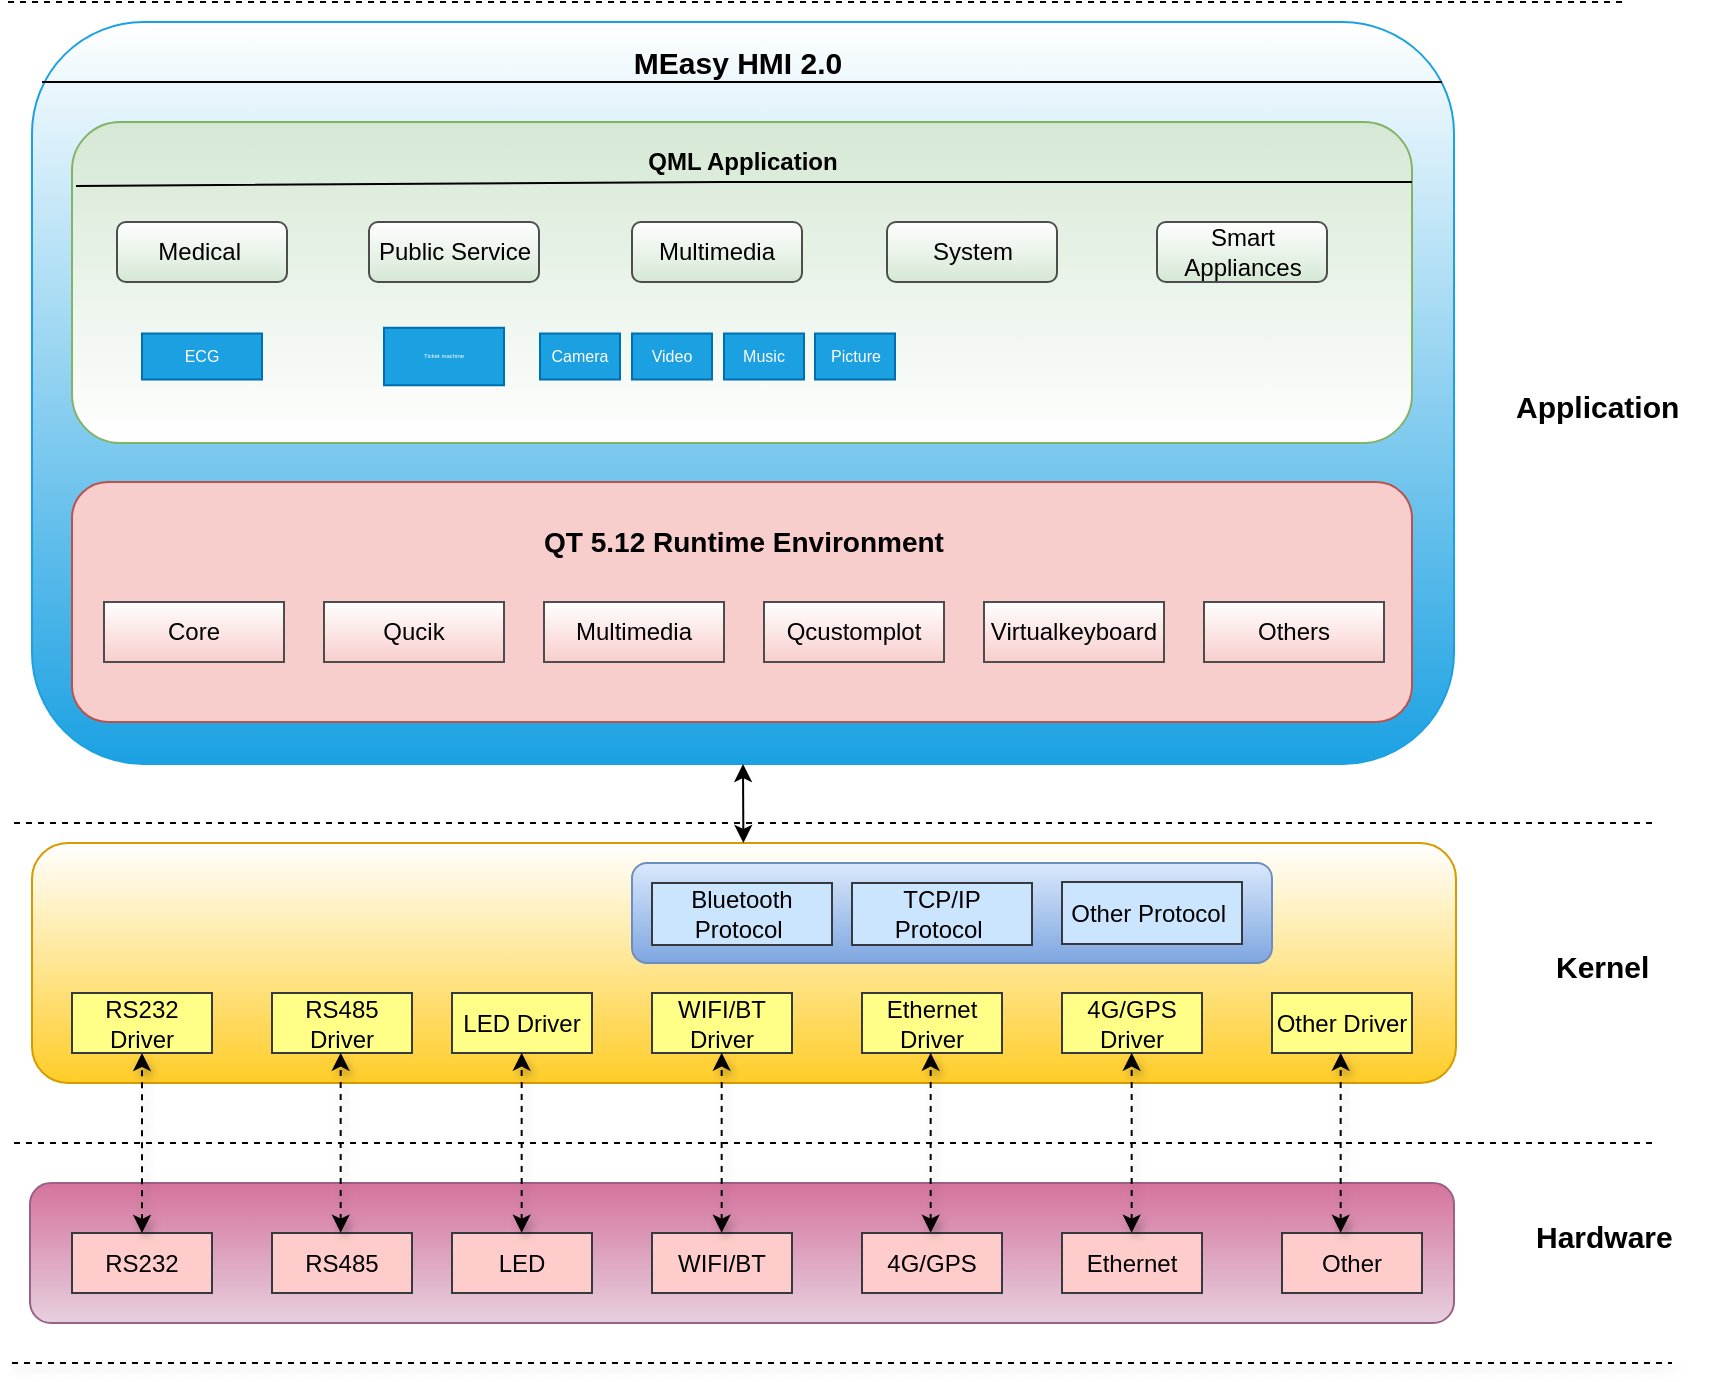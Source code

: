 <mxfile version="12.9.14" type="github">
  <diagram id="WmeTKDI0ov2D66W9k7iv" name="第 1 页">
    <mxGraphModel dx="1038" dy="499" grid="1" gridSize="10" guides="1" tooltips="1" connect="1" arrows="1" fold="1" page="1" pageScale="1" pageWidth="1654" pageHeight="2336" math="0" shadow="0">
      <root>
        <mxCell id="0" />
        <mxCell id="1" parent="0" />
        <mxCell id="2YWFpv4NdZ1Yad-ay4ea-1" value="" style="rounded=1;whiteSpace=wrap;html=1;fillColor=#e6d0de;strokeColor=#996185;gradientDirection=north;gradientColor=#d5739d;" parent="1" vertex="1">
          <mxGeometry x="24" y="670.5" width="712" height="70" as="geometry" />
        </mxCell>
        <mxCell id="2YWFpv4NdZ1Yad-ay4ea-2" value="" style="rounded=1;whiteSpace=wrap;html=1;fillColor=#ffcd28;strokeColor=#d79b00;gradientDirection=north;gradientColor=#ffffff;" parent="1" vertex="1">
          <mxGeometry x="25" y="500.5" width="712" height="120" as="geometry" />
        </mxCell>
        <mxCell id="2YWFpv4NdZ1Yad-ay4ea-3" value="" style="rounded=1;whiteSpace=wrap;html=1;fillColor=#1ba1e2;strokeColor=#1ba1e2;gradientDirection=north;fontColor=#ffffff;gradientColor=#ffffff;" parent="1" vertex="1">
          <mxGeometry x="25" y="90" width="711" height="371" as="geometry" />
        </mxCell>
        <mxCell id="2YWFpv4NdZ1Yad-ay4ea-4" value="" style="endArrow=none;dashed=1;html=1;shadow=0;rounded=1;comic=0;align=center;verticalAlign=bottom;horizontal=1;jumpStyle=sharp;" parent="1" edge="1">
          <mxGeometry width="50" height="50" relative="1" as="geometry">
            <mxPoint x="820" y="80" as="sourcePoint" />
            <mxPoint x="10" y="80" as="targetPoint" />
            <Array as="points" />
          </mxGeometry>
        </mxCell>
        <mxCell id="2YWFpv4NdZ1Yad-ay4ea-5" value="" style="endArrow=none;dashed=1;html=1;shadow=0;rounded=1;comic=0;align=center;verticalAlign=bottom;horizontal=1;jumpStyle=sharp;" parent="1" edge="1">
          <mxGeometry width="50" height="50" relative="1" as="geometry">
            <mxPoint x="835" y="490.5" as="sourcePoint" />
            <mxPoint x="15" y="490.5" as="targetPoint" />
            <Array as="points" />
          </mxGeometry>
        </mxCell>
        <mxCell id="2YWFpv4NdZ1Yad-ay4ea-6" value="" style="endArrow=none;dashed=1;html=1;shadow=0;rounded=1;comic=0;align=center;verticalAlign=bottom;horizontal=1;jumpStyle=sharp;" parent="1" edge="1">
          <mxGeometry width="50" height="50" relative="1" as="geometry">
            <mxPoint x="835" y="650.5" as="sourcePoint" />
            <mxPoint x="15" y="650.5" as="targetPoint" />
          </mxGeometry>
        </mxCell>
        <mxCell id="2YWFpv4NdZ1Yad-ay4ea-7" value="" style="endArrow=none;dashed=1;html=1;shadow=1;align=center;" parent="1" edge="1">
          <mxGeometry width="50" height="50" relative="1" as="geometry">
            <mxPoint x="15" y="760.5" as="sourcePoint" />
            <mxPoint x="845" y="760.5" as="targetPoint" />
          </mxGeometry>
        </mxCell>
        <mxCell id="2YWFpv4NdZ1Yad-ay4ea-8" value="RS232" style="rounded=0;whiteSpace=wrap;html=1;fillColor=#ffcccc;strokeColor=#36393d;" parent="1" vertex="1">
          <mxGeometry x="45" y="695.5" width="70" height="30" as="geometry" />
        </mxCell>
        <mxCell id="2YWFpv4NdZ1Yad-ay4ea-9" value="RS485" style="rounded=0;whiteSpace=wrap;html=1;fillColor=#ffcccc;strokeColor=#36393d;" parent="1" vertex="1">
          <mxGeometry x="145" y="695.5" width="70" height="30" as="geometry" />
        </mxCell>
        <mxCell id="2YWFpv4NdZ1Yad-ay4ea-10" value="LED" style="rounded=0;whiteSpace=wrap;html=1;fillColor=#ffcccc;strokeColor=#36393d;" parent="1" vertex="1">
          <mxGeometry x="235" y="695.5" width="70" height="30" as="geometry" />
        </mxCell>
        <mxCell id="2YWFpv4NdZ1Yad-ay4ea-11" value="WIFI/BT" style="rounded=0;whiteSpace=wrap;html=1;fillColor=#ffcccc;strokeColor=#36393d;" parent="1" vertex="1">
          <mxGeometry x="335" y="695.5" width="70" height="30" as="geometry" />
        </mxCell>
        <mxCell id="2YWFpv4NdZ1Yad-ay4ea-12" value="4G/GPS" style="rounded=0;whiteSpace=wrap;html=1;fillColor=#ffcccc;strokeColor=#36393d;" parent="1" vertex="1">
          <mxGeometry x="440" y="695.5" width="70" height="30" as="geometry" />
        </mxCell>
        <mxCell id="2YWFpv4NdZ1Yad-ay4ea-13" value="Ethernet" style="rounded=0;whiteSpace=wrap;html=1;fillColor=#ffcccc;strokeColor=#36393d;" parent="1" vertex="1">
          <mxGeometry x="540" y="695.5" width="70" height="30" as="geometry" />
        </mxCell>
        <mxCell id="2YWFpv4NdZ1Yad-ay4ea-14" value="Other" style="rounded=0;whiteSpace=wrap;html=1;fillColor=#ffcccc;strokeColor=#36393d;" parent="1" vertex="1">
          <mxGeometry x="650" y="695.5" width="70" height="30" as="geometry" />
        </mxCell>
        <mxCell id="2YWFpv4NdZ1Yad-ay4ea-15" value="&lt;font style=&quot;font-size: 15px&quot;&gt;&lt;b&gt;Hardware&lt;/b&gt;&lt;/font&gt;" style="text;html=1;resizable=0;points=[];autosize=1;align=left;verticalAlign=top;spacingTop=-4;strokeWidth=3;" parent="1" vertex="1">
          <mxGeometry x="775" y="685.5" width="80" height="20" as="geometry" />
        </mxCell>
        <mxCell id="2YWFpv4NdZ1Yad-ay4ea-16" value="RS232 Driver" style="rounded=0;whiteSpace=wrap;html=1;fillColor=#ffff88;strokeColor=#36393d;" parent="1" vertex="1">
          <mxGeometry x="45" y="575.5" width="70" height="30" as="geometry" />
        </mxCell>
        <mxCell id="2YWFpv4NdZ1Yad-ay4ea-17" value="RS485 Driver" style="rounded=0;whiteSpace=wrap;html=1;fillColor=#ffff88;strokeColor=#36393d;" parent="1" vertex="1">
          <mxGeometry x="145" y="575.5" width="70" height="30" as="geometry" />
        </mxCell>
        <mxCell id="2YWFpv4NdZ1Yad-ay4ea-18" value="LED Driver" style="rounded=0;whiteSpace=wrap;html=1;fillColor=#ffff88;strokeColor=#36393d;" parent="1" vertex="1">
          <mxGeometry x="235" y="575.5" width="70" height="30" as="geometry" />
        </mxCell>
        <mxCell id="2YWFpv4NdZ1Yad-ay4ea-19" value="WIFI/BT Driver" style="rounded=0;whiteSpace=wrap;html=1;fillColor=#ffff88;strokeColor=#36393d;" parent="1" vertex="1">
          <mxGeometry x="335" y="575.5" width="70" height="30" as="geometry" />
        </mxCell>
        <mxCell id="2YWFpv4NdZ1Yad-ay4ea-20" value="4G/GPS Driver" style="rounded=0;whiteSpace=wrap;html=1;fillColor=#ffff88;strokeColor=#36393d;" parent="1" vertex="1">
          <mxGeometry x="540" y="575.5" width="70" height="30" as="geometry" />
        </mxCell>
        <mxCell id="2YWFpv4NdZ1Yad-ay4ea-21" value="Ethernet Driver" style="rounded=0;whiteSpace=wrap;html=1;fillColor=#ffff88;strokeColor=#36393d;" parent="1" vertex="1">
          <mxGeometry x="440" y="575.5" width="70" height="30" as="geometry" />
        </mxCell>
        <mxCell id="2YWFpv4NdZ1Yad-ay4ea-22" value="Other Driver" style="rounded=0;whiteSpace=wrap;html=1;fillColor=#ffff88;strokeColor=#36393d;" parent="1" vertex="1">
          <mxGeometry x="645" y="575.5" width="70" height="30" as="geometry" />
        </mxCell>
        <mxCell id="2YWFpv4NdZ1Yad-ay4ea-23" value="" style="rounded=1;whiteSpace=wrap;html=1;gradientColor=#7ea6e0;fillColor=#dae8fc;strokeColor=#6c8ebf;" parent="1" vertex="1">
          <mxGeometry x="325" y="510.5" width="320" height="50" as="geometry" />
        </mxCell>
        <mxCell id="2YWFpv4NdZ1Yad-ay4ea-24" value="Bluetooth Protocol&amp;nbsp;" style="rounded=0;whiteSpace=wrap;html=1;fillColor=#cce5ff;strokeColor=#36393d;" parent="1" vertex="1">
          <mxGeometry x="335" y="520.5" width="90" height="31" as="geometry" />
        </mxCell>
        <mxCell id="2YWFpv4NdZ1Yad-ay4ea-25" value="TCP/IP Protocol&amp;nbsp;" style="rounded=0;whiteSpace=wrap;html=1;fillColor=#cce5ff;strokeColor=#36393d;" parent="1" vertex="1">
          <mxGeometry x="435" y="520.5" width="90" height="31" as="geometry" />
        </mxCell>
        <mxCell id="2YWFpv4NdZ1Yad-ay4ea-26" value="Other Protocol&amp;nbsp;" style="rounded=0;whiteSpace=wrap;html=1;fillColor=#cce5ff;strokeColor=#36393d;" parent="1" vertex="1">
          <mxGeometry x="540" y="520" width="90" height="31" as="geometry" />
        </mxCell>
        <mxCell id="2YWFpv4NdZ1Yad-ay4ea-31" value="&lt;div&gt;&lt;br&gt;&lt;/div&gt;" style="rounded=1;whiteSpace=wrap;html=1;fillColor=#f8cecc;strokeColor=#b85450;align=center;" parent="1" vertex="1">
          <mxGeometry x="45" y="320" width="670" height="120" as="geometry" />
        </mxCell>
        <mxCell id="2YWFpv4NdZ1Yad-ay4ea-32" value="" style="rounded=1;whiteSpace=wrap;html=1;fillColor=#d5e8d4;strokeColor=#82b366;gradientColor=#ffffff;" parent="1" vertex="1">
          <mxGeometry x="45" y="140" width="670" height="160.5" as="geometry" />
        </mxCell>
        <mxCell id="2YWFpv4NdZ1Yad-ay4ea-33" value="" style="endArrow=classic;startArrow=classic;html=1;shadow=1;dashed=1;align=center;entryX=0.5;entryY=1;exitX=0.5;exitY=0;" parent="1" source="2YWFpv4NdZ1Yad-ay4ea-8" target="2YWFpv4NdZ1Yad-ay4ea-16" edge="1">
          <mxGeometry width="50" height="50" relative="1" as="geometry">
            <mxPoint x="55" y="680.5" as="sourcePoint" />
            <mxPoint x="105" y="630.5" as="targetPoint" />
          </mxGeometry>
        </mxCell>
        <mxCell id="2YWFpv4NdZ1Yad-ay4ea-34" value="" style="endArrow=classic;startArrow=classic;html=1;shadow=1;dashed=1;align=center;entryX=0.5;entryY=1;exitX=0.5;exitY=0;" parent="1" edge="1">
          <mxGeometry width="50" height="50" relative="1" as="geometry">
            <mxPoint x="179.333" y="695.333" as="sourcePoint" />
            <mxPoint x="179.333" y="605.333" as="targetPoint" />
          </mxGeometry>
        </mxCell>
        <mxCell id="2YWFpv4NdZ1Yad-ay4ea-35" value="" style="endArrow=classic;startArrow=classic;html=1;shadow=1;dashed=1;align=center;entryX=0.5;entryY=1;exitX=0.5;exitY=0;" parent="1" edge="1">
          <mxGeometry width="50" height="50" relative="1" as="geometry">
            <mxPoint x="269.833" y="695.333" as="sourcePoint" />
            <mxPoint x="269.833" y="605.333" as="targetPoint" />
          </mxGeometry>
        </mxCell>
        <mxCell id="2YWFpv4NdZ1Yad-ay4ea-36" value="" style="endArrow=classic;startArrow=classic;html=1;shadow=1;dashed=1;align=center;entryX=0.5;entryY=1;exitX=0.5;exitY=0;" parent="1" edge="1">
          <mxGeometry width="50" height="50" relative="1" as="geometry">
            <mxPoint x="369.833" y="695.333" as="sourcePoint" />
            <mxPoint x="369.833" y="605.333" as="targetPoint" />
          </mxGeometry>
        </mxCell>
        <mxCell id="2YWFpv4NdZ1Yad-ay4ea-37" value="" style="endArrow=classic;startArrow=classic;html=1;shadow=1;dashed=1;align=center;entryX=0.5;entryY=1;exitX=0.5;exitY=0;" parent="1" edge="1">
          <mxGeometry width="50" height="50" relative="1" as="geometry">
            <mxPoint x="474.333" y="695.333" as="sourcePoint" />
            <mxPoint x="474.333" y="605.333" as="targetPoint" />
          </mxGeometry>
        </mxCell>
        <mxCell id="2YWFpv4NdZ1Yad-ay4ea-38" value="" style="endArrow=classic;startArrow=classic;html=1;shadow=1;dashed=1;align=center;entryX=0.5;entryY=1;exitX=0.5;exitY=0;" parent="1" edge="1">
          <mxGeometry width="50" height="50" relative="1" as="geometry">
            <mxPoint x="574.833" y="695.333" as="sourcePoint" />
            <mxPoint x="574.833" y="605.333" as="targetPoint" />
          </mxGeometry>
        </mxCell>
        <mxCell id="2YWFpv4NdZ1Yad-ay4ea-39" value="" style="endArrow=classic;startArrow=classic;html=1;shadow=1;dashed=1;align=center;entryX=0.5;entryY=1;exitX=0.5;exitY=0;" parent="1" edge="1">
          <mxGeometry width="50" height="50" relative="1" as="geometry">
            <mxPoint x="679.333" y="695.333" as="sourcePoint" />
            <mxPoint x="679.333" y="605.333" as="targetPoint" />
          </mxGeometry>
        </mxCell>
        <mxCell id="2YWFpv4NdZ1Yad-ay4ea-40" value="&lt;font style=&quot;font-size: 15px&quot;&gt;&lt;b&gt;Kernel&lt;/b&gt;&lt;/font&gt;" style="text;html=1;resizable=0;points=[];autosize=1;align=left;verticalAlign=top;spacingTop=-4;" parent="1" vertex="1">
          <mxGeometry x="785" y="550.5" width="60" height="20" as="geometry" />
        </mxCell>
        <mxCell id="2YWFpv4NdZ1Yad-ay4ea-41" value="&lt;font style=&quot;font-size: 15px&quot;&gt;&lt;b&gt;Application&lt;/b&gt;&lt;/font&gt;" style="text;html=1;resizable=0;points=[];autosize=1;align=left;verticalAlign=top;spacingTop=-4;" parent="1" vertex="1">
          <mxGeometry x="765" y="270.5" width="100" height="20" as="geometry" />
        </mxCell>
        <mxCell id="2YWFpv4NdZ1Yad-ay4ea-44" value="" style="endArrow=classic;startArrow=classic;html=1;entryX=0.5;entryY=1;" parent="1" source="2YWFpv4NdZ1Yad-ay4ea-2" target="2YWFpv4NdZ1Yad-ay4ea-3" edge="1">
          <mxGeometry width="50" height="50" relative="1" as="geometry">
            <mxPoint x="381" y="479.789" as="sourcePoint" />
            <mxPoint x="381" y="470.5" as="targetPoint" />
          </mxGeometry>
        </mxCell>
        <mxCell id="2YWFpv4NdZ1Yad-ay4ea-54" value="" style="endArrow=none;html=1;exitX=0.003;exitY=0.199;exitDx=0;exitDy=0;exitPerimeter=0;" parent="1" source="2YWFpv4NdZ1Yad-ay4ea-32" edge="1">
          <mxGeometry width="50" height="50" relative="1" as="geometry">
            <mxPoint x="125" y="230.5" as="sourcePoint" />
            <mxPoint x="715" y="170" as="targetPoint" />
            <Array as="points">
              <mxPoint x="380" y="170" />
            </Array>
          </mxGeometry>
        </mxCell>
        <mxCell id="2YWFpv4NdZ1Yad-ay4ea-61" value="&lt;b style=&quot;font-size: 15px&quot;&gt;MEasy HMI 2.0&lt;/b&gt;" style="text;html=1;strokeColor=none;fillColor=none;align=center;verticalAlign=middle;whiteSpace=wrap;rounded=0;fontSize=15;" parent="1" vertex="1">
          <mxGeometry x="312.5" y="100" width="130" height="20" as="geometry" />
        </mxCell>
        <mxCell id="lCJ7xUQNc93nhfFfQ1S8-2" value="&lt;b&gt;&lt;font style=&quot;font-size: 14px&quot;&gt;QT 5.12 Runtime Environment&lt;/font&gt;&lt;/b&gt;" style="text;html=1;strokeColor=none;fillColor=none;align=center;verticalAlign=middle;whiteSpace=wrap;rounded=0;" vertex="1" parent="1">
          <mxGeometry x="220.5" y="340" width="320" height="20" as="geometry" />
        </mxCell>
        <mxCell id="lCJ7xUQNc93nhfFfQ1S8-3" value="Core" style="rounded=0;whiteSpace=wrap;html=1;fillColor=#f8cecc;strokeColor=#4D4D4D;gradientColor=#ffffff;gradientDirection=north;" vertex="1" parent="1">
          <mxGeometry x="61" y="380" width="90" height="30" as="geometry" />
        </mxCell>
        <mxCell id="lCJ7xUQNc93nhfFfQ1S8-4" value="Qucik" style="rounded=0;whiteSpace=wrap;html=1;fillColor=#f8cecc;strokeColor=#4D4D4D;gradientColor=#ffffff;gradientDirection=north;" vertex="1" parent="1">
          <mxGeometry x="171" y="380" width="90" height="30" as="geometry" />
        </mxCell>
        <mxCell id="lCJ7xUQNc93nhfFfQ1S8-5" value="Multimedia" style="rounded=0;whiteSpace=wrap;html=1;fillColor=#f8cecc;strokeColor=#4D4D4D;gradientColor=#ffffff;gradientDirection=north;" vertex="1" parent="1">
          <mxGeometry x="281" y="380" width="90" height="30" as="geometry" />
        </mxCell>
        <mxCell id="lCJ7xUQNc93nhfFfQ1S8-6" value="Qcustomplot" style="rounded=0;whiteSpace=wrap;html=1;fillColor=#f8cecc;strokeColor=#4D4D4D;gradientColor=#ffffff;gradientDirection=north;" vertex="1" parent="1">
          <mxGeometry x="391" y="380" width="90" height="30" as="geometry" />
        </mxCell>
        <mxCell id="lCJ7xUQNc93nhfFfQ1S8-7" value="Virtualkeyboard" style="rounded=0;whiteSpace=wrap;html=1;fillColor=#f8cecc;strokeColor=#4D4D4D;gradientColor=#ffffff;gradientDirection=north;" vertex="1" parent="1">
          <mxGeometry x="501" y="380" width="90" height="30" as="geometry" />
        </mxCell>
        <mxCell id="lCJ7xUQNc93nhfFfQ1S8-8" value="Others" style="rounded=0;whiteSpace=wrap;html=1;fillColor=#f8cecc;strokeColor=#b85450;" vertex="1" parent="1">
          <mxGeometry x="611" y="380" width="90" height="30" as="geometry" />
        </mxCell>
        <mxCell id="lCJ7xUQNc93nhfFfQ1S8-11" value="Others" style="rounded=0;whiteSpace=wrap;html=1;fillColor=#f8cecc;strokeColor=#4D4D4D;gradientColor=#ffffff;gradientDirection=north;" vertex="1" parent="1">
          <mxGeometry x="611" y="380" width="90" height="30" as="geometry" />
        </mxCell>
        <mxCell id="lCJ7xUQNc93nhfFfQ1S8-12" value="&lt;b&gt;QML Application&lt;/b&gt;" style="text;html=1;strokeColor=none;fillColor=none;align=center;verticalAlign=middle;whiteSpace=wrap;rounded=0;" vertex="1" parent="1">
          <mxGeometry x="318" y="150" width="125" height="20" as="geometry" />
        </mxCell>
        <mxCell id="lCJ7xUQNc93nhfFfQ1S8-13" value="Multimedia" style="rounded=1;whiteSpace=wrap;html=1;strokeColor=#4D4D4D;fillColor=#d5e8d4;gradientColor=#ffffff;gradientDirection=north;" vertex="1" parent="1">
          <mxGeometry x="325" y="190" width="85" height="30" as="geometry" />
        </mxCell>
        <mxCell id="lCJ7xUQNc93nhfFfQ1S8-14" value="Smart Appliances" style="rounded=1;whiteSpace=wrap;html=1;strokeColor=#4D4D4D;fillColor=#d5e8d4;gradientColor=#ffffff;gradientDirection=north;" vertex="1" parent="1">
          <mxGeometry x="587.5" y="190" width="85" height="30" as="geometry" />
        </mxCell>
        <mxCell id="lCJ7xUQNc93nhfFfQ1S8-15" value="Public Service" style="rounded=1;whiteSpace=wrap;html=1;strokeColor=#4D4D4D;fillColor=#d5e8d4;gradientColor=#ffffff;gradientDirection=north;" vertex="1" parent="1">
          <mxGeometry x="193.5" y="190" width="85" height="30" as="geometry" />
        </mxCell>
        <mxCell id="lCJ7xUQNc93nhfFfQ1S8-16" value="System" style="rounded=1;whiteSpace=wrap;html=1;strokeColor=#4D4D4D;fillColor=#d5e8d4;gradientColor=#ffffff;gradientDirection=north;" vertex="1" parent="1">
          <mxGeometry x="452.5" y="190" width="85" height="30" as="geometry" />
        </mxCell>
        <mxCell id="lCJ7xUQNc93nhfFfQ1S8-17" value="Medical&amp;nbsp;" style="rounded=1;whiteSpace=wrap;html=1;strokeColor=#4D4D4D;fillColor=#d5e8d4;gradientColor=#ffffff;gradientDirection=north;" vertex="1" parent="1">
          <mxGeometry x="67.5" y="190" width="85" height="30" as="geometry" />
        </mxCell>
        <mxCell id="lCJ7xUQNc93nhfFfQ1S8-18" style="edgeStyle=orthogonalEdgeStyle;rounded=0;orthogonalLoop=1;jettySize=auto;html=1;exitX=0.5;exitY=1;exitDx=0;exitDy=0;" edge="1" parent="1" source="lCJ7xUQNc93nhfFfQ1S8-16" target="lCJ7xUQNc93nhfFfQ1S8-16">
          <mxGeometry relative="1" as="geometry" />
        </mxCell>
        <mxCell id="lCJ7xUQNc93nhfFfQ1S8-21" value="&lt;font style=&quot;font-size: 8px&quot;&gt;Camera&lt;/font&gt;" style="rounded=0;whiteSpace=wrap;html=1;strokeColor=#006EAF;fillColor=#1ba1e2;fontColor=#ffffff;fontSize=8;" vertex="1" parent="1">
          <mxGeometry x="279" y="245.75" width="40" height="23" as="geometry" />
        </mxCell>
        <mxCell id="lCJ7xUQNc93nhfFfQ1S8-22" value="" style="endArrow=none;html=1;" edge="1" parent="1">
          <mxGeometry width="50" height="50" relative="1" as="geometry">
            <mxPoint x="30" y="120" as="sourcePoint" />
            <mxPoint x="730" y="120" as="targetPoint" />
          </mxGeometry>
        </mxCell>
        <mxCell id="lCJ7xUQNc93nhfFfQ1S8-25" value="&lt;font style=&quot;font-size: 8px&quot;&gt;Video&lt;/font&gt;" style="rounded=0;whiteSpace=wrap;html=1;strokeColor=#006EAF;fillColor=#1ba1e2;fontColor=#ffffff;fontSize=8;" vertex="1" parent="1">
          <mxGeometry x="325" y="245.75" width="40" height="23" as="geometry" />
        </mxCell>
        <mxCell id="lCJ7xUQNc93nhfFfQ1S8-26" value="&lt;font style=&quot;font-size: 8px&quot;&gt;Music&lt;/font&gt;" style="rounded=0;whiteSpace=wrap;html=1;strokeColor=#006EAF;fillColor=#1ba1e2;fontColor=#ffffff;fontSize=8;" vertex="1" parent="1">
          <mxGeometry x="371" y="245.75" width="40" height="23" as="geometry" />
        </mxCell>
        <mxCell id="lCJ7xUQNc93nhfFfQ1S8-27" value="Picture" style="rounded=0;whiteSpace=wrap;html=1;strokeColor=#006EAF;fillColor=#1ba1e2;fontColor=#ffffff;fontSize=8;" vertex="1" parent="1">
          <mxGeometry x="416.5" y="245.75" width="40" height="23" as="geometry" />
        </mxCell>
        <mxCell id="lCJ7xUQNc93nhfFfQ1S8-33" value="&lt;font style=&quot;font-size: 3px;&quot;&gt;Ticket machine&lt;/font&gt;" style="rounded=0;whiteSpace=wrap;html=1;strokeColor=#006EAF;fillColor=#1ba1e2;fontColor=#ffffff;fontSize=3;verticalAlign=middle;" vertex="1" parent="1">
          <mxGeometry x="201" y="242.88" width="60" height="28.75" as="geometry" />
        </mxCell>
        <mxCell id="lCJ7xUQNc93nhfFfQ1S8-34" value="ECG" style="rounded=0;whiteSpace=wrap;html=1;strokeColor=#006EAF;fillColor=#1ba1e2;fontColor=#ffffff;fontSize=8;" vertex="1" parent="1">
          <mxGeometry x="80" y="245.75" width="60" height="23" as="geometry" />
        </mxCell>
      </root>
    </mxGraphModel>
  </diagram>
</mxfile>
